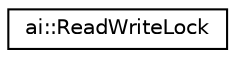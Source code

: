 digraph "Graphical Class Hierarchy"
{
  edge [fontname="Helvetica",fontsize="10",labelfontname="Helvetica",labelfontsize="10"];
  node [fontname="Helvetica",fontsize="10",shape=record];
  rankdir="LR";
  Node1 [label="ai::ReadWriteLock",height=0.2,width=0.4,color="black", fillcolor="white", style="filled",URL="$classai_1_1ReadWriteLock.html"];
}
